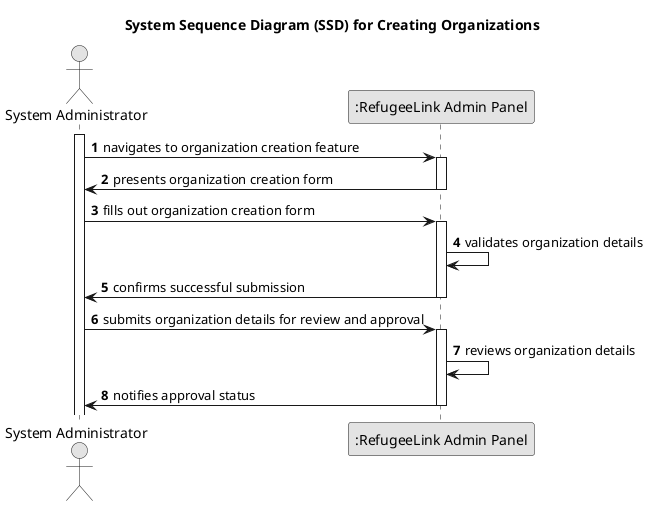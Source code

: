@startuml
skinparam monochrome true
skinparam packageStyle rectangle
skinparam shadowing false

title System Sequence Diagram (SSD) for Creating Organizations

autonumber

actor "System Administrator" as Admin
participant ":RefugeeLink Admin Panel" as Panel

activate Admin
Admin -> Panel : navigates to organization creation feature
activate Panel
Panel -> Admin : presents organization creation form
deactivate Panel

Admin -> Panel : fills out organization creation form
activate Panel
Panel -> Panel : validates organization details
Panel -> Admin : confirms successful submission
deactivate Panel

Admin -> Panel : submits organization details for review and approval
activate Panel
Panel -> Panel : reviews organization details
Panel -> Admin : notifies approval status
deactivate Panel

@enduml
